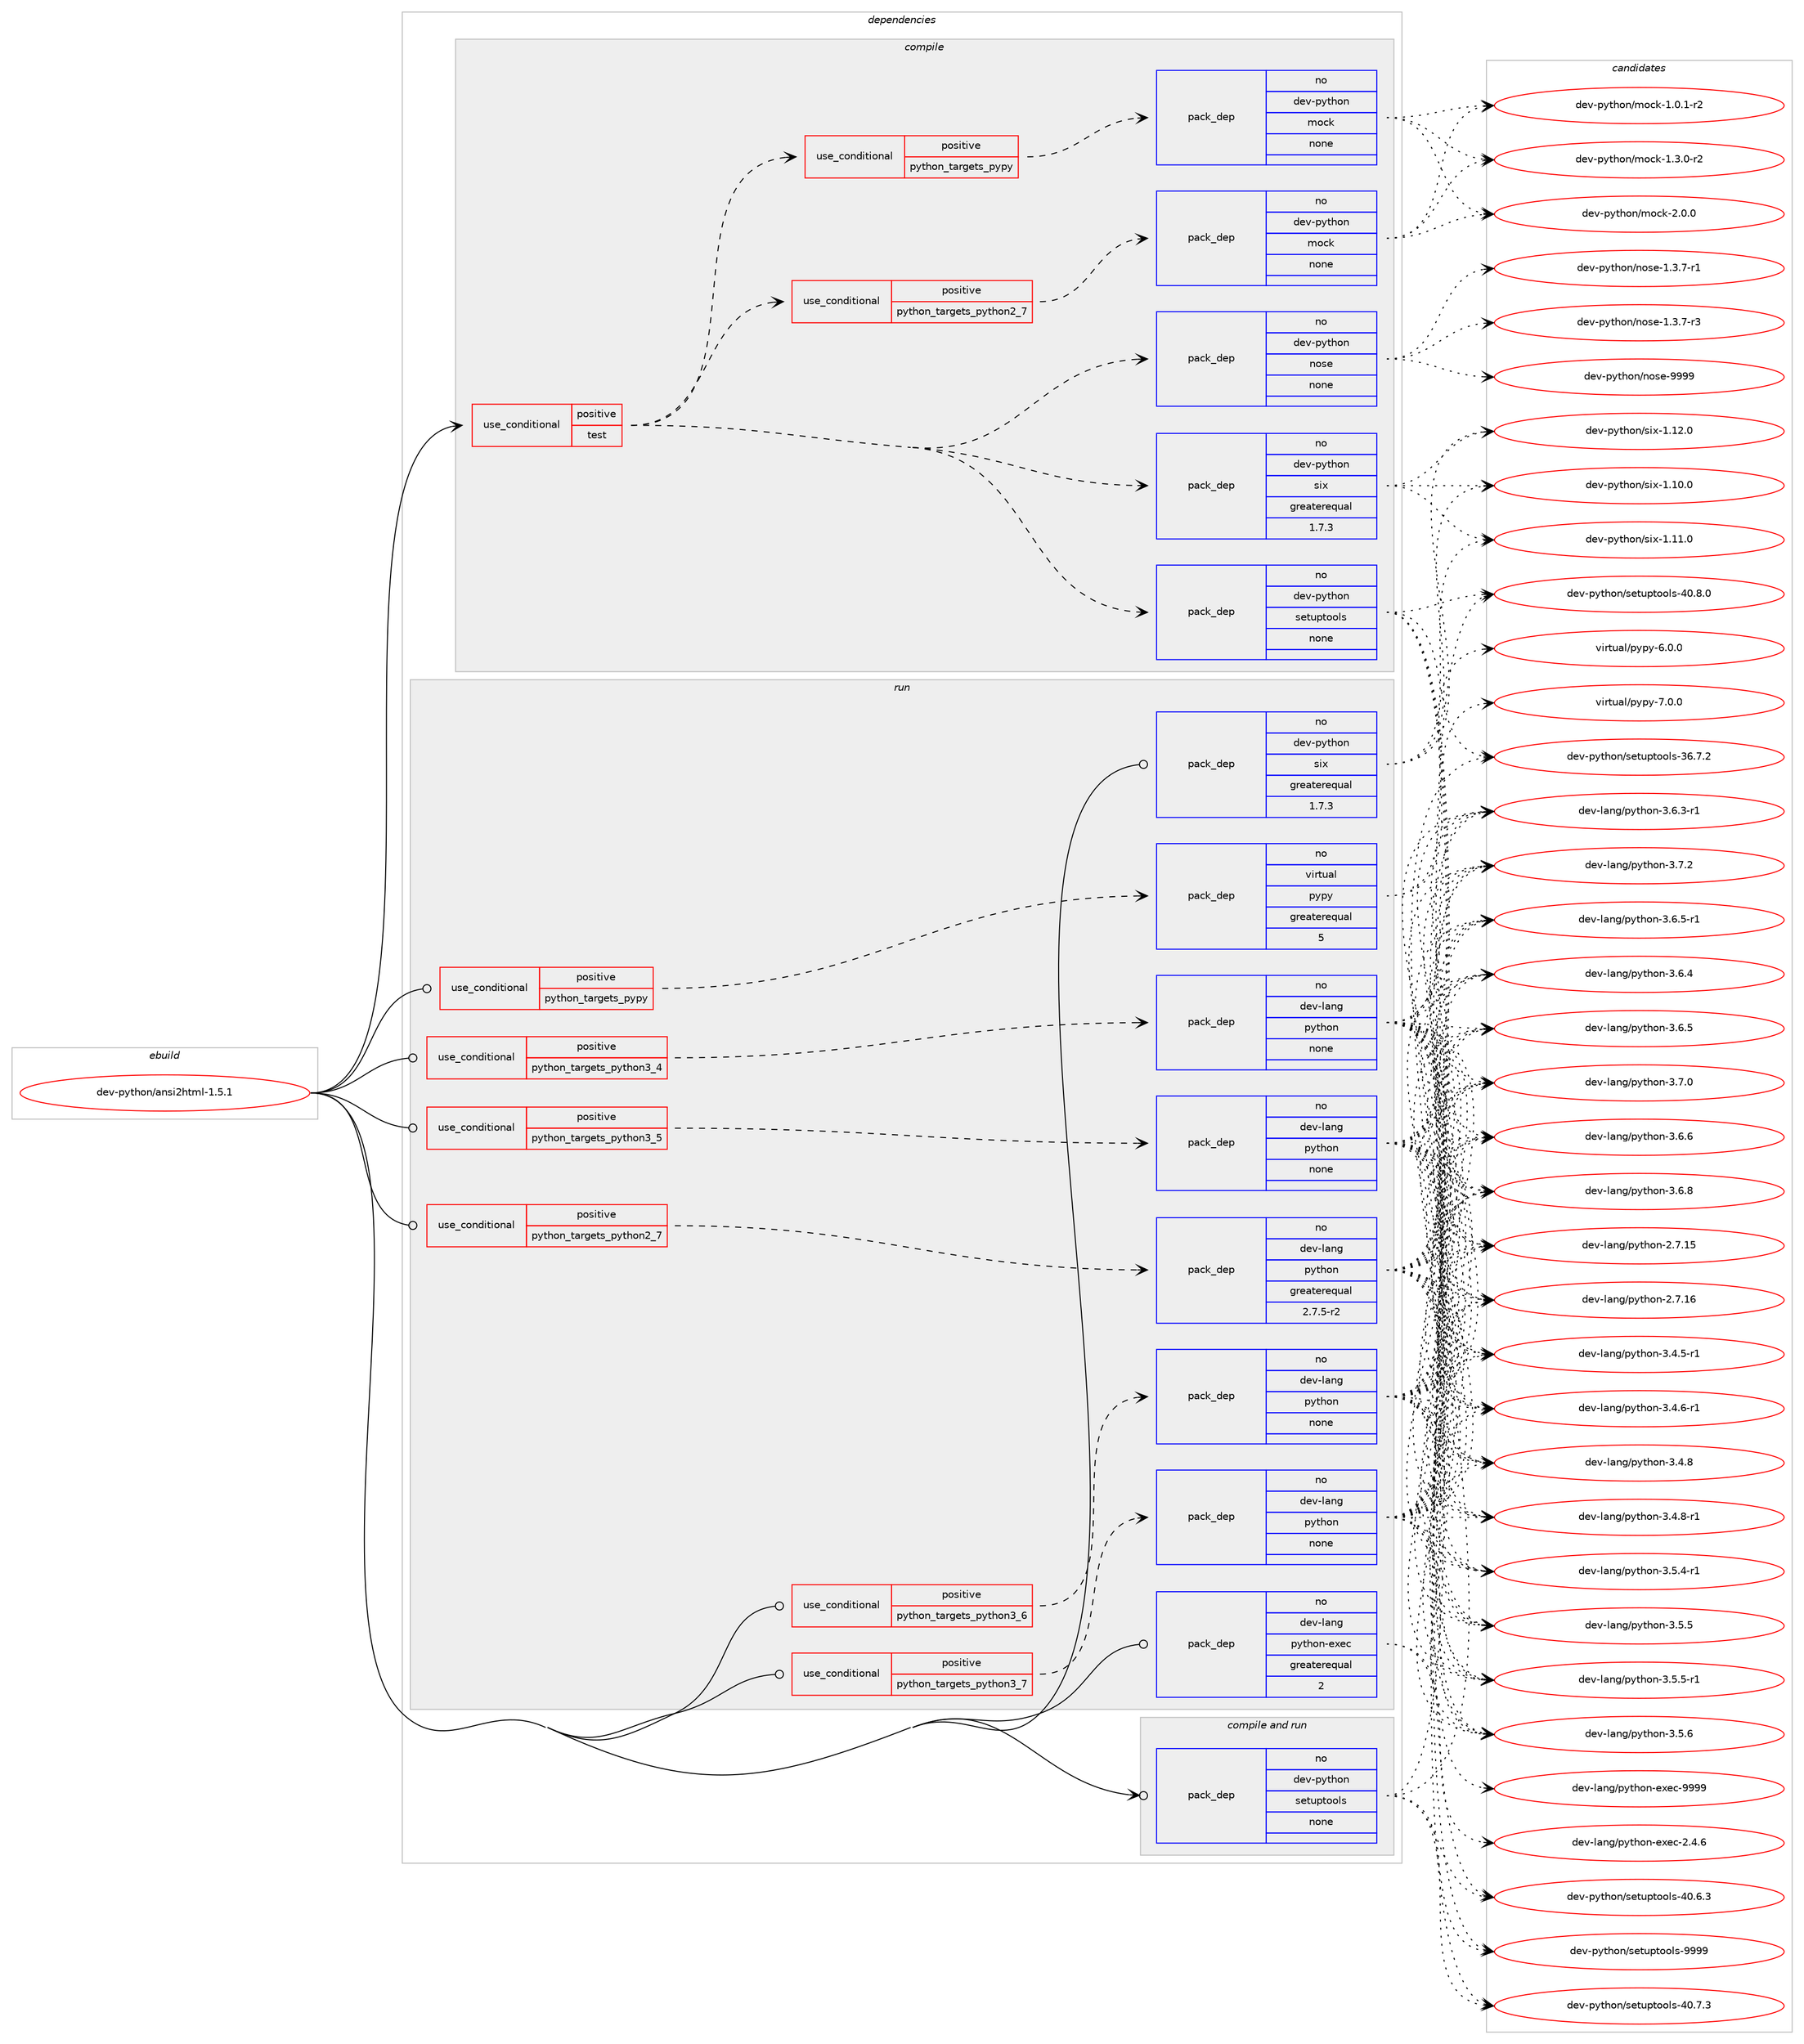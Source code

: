 digraph prolog {

# *************
# Graph options
# *************

newrank=true;
concentrate=true;
compound=true;
graph [rankdir=LR,fontname=Helvetica,fontsize=10,ranksep=1.5];#, ranksep=2.5, nodesep=0.2];
edge  [arrowhead=vee];
node  [fontname=Helvetica,fontsize=10];

# **********
# The ebuild
# **********

subgraph cluster_leftcol {
color=gray;
rank=same;
label=<<i>ebuild</i>>;
id [label="dev-python/ansi2html-1.5.1", color=red, width=4, href="../dev-python/ansi2html-1.5.1.svg"];
}

# ****************
# The dependencies
# ****************

subgraph cluster_midcol {
color=gray;
label=<<i>dependencies</i>>;
subgraph cluster_compile {
fillcolor="#eeeeee";
style=filled;
label=<<i>compile</i>>;
subgraph cond370796 {
dependency1398334 [label=<<TABLE BORDER="0" CELLBORDER="1" CELLSPACING="0" CELLPADDING="4"><TR><TD ROWSPAN="3" CELLPADDING="10">use_conditional</TD></TR><TR><TD>positive</TD></TR><TR><TD>test</TD></TR></TABLE>>, shape=none, color=red];
subgraph pack1004313 {
dependency1398335 [label=<<TABLE BORDER="0" CELLBORDER="1" CELLSPACING="0" CELLPADDING="4" WIDTH="220"><TR><TD ROWSPAN="6" CELLPADDING="30">pack_dep</TD></TR><TR><TD WIDTH="110">no</TD></TR><TR><TD>dev-python</TD></TR><TR><TD>setuptools</TD></TR><TR><TD>none</TD></TR><TR><TD></TD></TR></TABLE>>, shape=none, color=blue];
}
dependency1398334:e -> dependency1398335:w [weight=20,style="dashed",arrowhead="vee"];
subgraph pack1004314 {
dependency1398336 [label=<<TABLE BORDER="0" CELLBORDER="1" CELLSPACING="0" CELLPADDING="4" WIDTH="220"><TR><TD ROWSPAN="6" CELLPADDING="30">pack_dep</TD></TR><TR><TD WIDTH="110">no</TD></TR><TR><TD>dev-python</TD></TR><TR><TD>six</TD></TR><TR><TD>greaterequal</TD></TR><TR><TD>1.7.3</TD></TR></TABLE>>, shape=none, color=blue];
}
dependency1398334:e -> dependency1398336:w [weight=20,style="dashed",arrowhead="vee"];
subgraph pack1004315 {
dependency1398337 [label=<<TABLE BORDER="0" CELLBORDER="1" CELLSPACING="0" CELLPADDING="4" WIDTH="220"><TR><TD ROWSPAN="6" CELLPADDING="30">pack_dep</TD></TR><TR><TD WIDTH="110">no</TD></TR><TR><TD>dev-python</TD></TR><TR><TD>nose</TD></TR><TR><TD>none</TD></TR><TR><TD></TD></TR></TABLE>>, shape=none, color=blue];
}
dependency1398334:e -> dependency1398337:w [weight=20,style="dashed",arrowhead="vee"];
subgraph cond370797 {
dependency1398338 [label=<<TABLE BORDER="0" CELLBORDER="1" CELLSPACING="0" CELLPADDING="4"><TR><TD ROWSPAN="3" CELLPADDING="10">use_conditional</TD></TR><TR><TD>positive</TD></TR><TR><TD>python_targets_pypy</TD></TR></TABLE>>, shape=none, color=red];
subgraph pack1004316 {
dependency1398339 [label=<<TABLE BORDER="0" CELLBORDER="1" CELLSPACING="0" CELLPADDING="4" WIDTH="220"><TR><TD ROWSPAN="6" CELLPADDING="30">pack_dep</TD></TR><TR><TD WIDTH="110">no</TD></TR><TR><TD>dev-python</TD></TR><TR><TD>mock</TD></TR><TR><TD>none</TD></TR><TR><TD></TD></TR></TABLE>>, shape=none, color=blue];
}
dependency1398338:e -> dependency1398339:w [weight=20,style="dashed",arrowhead="vee"];
}
dependency1398334:e -> dependency1398338:w [weight=20,style="dashed",arrowhead="vee"];
subgraph cond370798 {
dependency1398340 [label=<<TABLE BORDER="0" CELLBORDER="1" CELLSPACING="0" CELLPADDING="4"><TR><TD ROWSPAN="3" CELLPADDING="10">use_conditional</TD></TR><TR><TD>positive</TD></TR><TR><TD>python_targets_python2_7</TD></TR></TABLE>>, shape=none, color=red];
subgraph pack1004317 {
dependency1398341 [label=<<TABLE BORDER="0" CELLBORDER="1" CELLSPACING="0" CELLPADDING="4" WIDTH="220"><TR><TD ROWSPAN="6" CELLPADDING="30">pack_dep</TD></TR><TR><TD WIDTH="110">no</TD></TR><TR><TD>dev-python</TD></TR><TR><TD>mock</TD></TR><TR><TD>none</TD></TR><TR><TD></TD></TR></TABLE>>, shape=none, color=blue];
}
dependency1398340:e -> dependency1398341:w [weight=20,style="dashed",arrowhead="vee"];
}
dependency1398334:e -> dependency1398340:w [weight=20,style="dashed",arrowhead="vee"];
}
id:e -> dependency1398334:w [weight=20,style="solid",arrowhead="vee"];
}
subgraph cluster_compileandrun {
fillcolor="#eeeeee";
style=filled;
label=<<i>compile and run</i>>;
subgraph pack1004318 {
dependency1398342 [label=<<TABLE BORDER="0" CELLBORDER="1" CELLSPACING="0" CELLPADDING="4" WIDTH="220"><TR><TD ROWSPAN="6" CELLPADDING="30">pack_dep</TD></TR><TR><TD WIDTH="110">no</TD></TR><TR><TD>dev-python</TD></TR><TR><TD>setuptools</TD></TR><TR><TD>none</TD></TR><TR><TD></TD></TR></TABLE>>, shape=none, color=blue];
}
id:e -> dependency1398342:w [weight=20,style="solid",arrowhead="odotvee"];
}
subgraph cluster_run {
fillcolor="#eeeeee";
style=filled;
label=<<i>run</i>>;
subgraph cond370799 {
dependency1398343 [label=<<TABLE BORDER="0" CELLBORDER="1" CELLSPACING="0" CELLPADDING="4"><TR><TD ROWSPAN="3" CELLPADDING="10">use_conditional</TD></TR><TR><TD>positive</TD></TR><TR><TD>python_targets_pypy</TD></TR></TABLE>>, shape=none, color=red];
subgraph pack1004319 {
dependency1398344 [label=<<TABLE BORDER="0" CELLBORDER="1" CELLSPACING="0" CELLPADDING="4" WIDTH="220"><TR><TD ROWSPAN="6" CELLPADDING="30">pack_dep</TD></TR><TR><TD WIDTH="110">no</TD></TR><TR><TD>virtual</TD></TR><TR><TD>pypy</TD></TR><TR><TD>greaterequal</TD></TR><TR><TD>5</TD></TR></TABLE>>, shape=none, color=blue];
}
dependency1398343:e -> dependency1398344:w [weight=20,style="dashed",arrowhead="vee"];
}
id:e -> dependency1398343:w [weight=20,style="solid",arrowhead="odot"];
subgraph cond370800 {
dependency1398345 [label=<<TABLE BORDER="0" CELLBORDER="1" CELLSPACING="0" CELLPADDING="4"><TR><TD ROWSPAN="3" CELLPADDING="10">use_conditional</TD></TR><TR><TD>positive</TD></TR><TR><TD>python_targets_python2_7</TD></TR></TABLE>>, shape=none, color=red];
subgraph pack1004320 {
dependency1398346 [label=<<TABLE BORDER="0" CELLBORDER="1" CELLSPACING="0" CELLPADDING="4" WIDTH="220"><TR><TD ROWSPAN="6" CELLPADDING="30">pack_dep</TD></TR><TR><TD WIDTH="110">no</TD></TR><TR><TD>dev-lang</TD></TR><TR><TD>python</TD></TR><TR><TD>greaterequal</TD></TR><TR><TD>2.7.5-r2</TD></TR></TABLE>>, shape=none, color=blue];
}
dependency1398345:e -> dependency1398346:w [weight=20,style="dashed",arrowhead="vee"];
}
id:e -> dependency1398345:w [weight=20,style="solid",arrowhead="odot"];
subgraph cond370801 {
dependency1398347 [label=<<TABLE BORDER="0" CELLBORDER="1" CELLSPACING="0" CELLPADDING="4"><TR><TD ROWSPAN="3" CELLPADDING="10">use_conditional</TD></TR><TR><TD>positive</TD></TR><TR><TD>python_targets_python3_4</TD></TR></TABLE>>, shape=none, color=red];
subgraph pack1004321 {
dependency1398348 [label=<<TABLE BORDER="0" CELLBORDER="1" CELLSPACING="0" CELLPADDING="4" WIDTH="220"><TR><TD ROWSPAN="6" CELLPADDING="30">pack_dep</TD></TR><TR><TD WIDTH="110">no</TD></TR><TR><TD>dev-lang</TD></TR><TR><TD>python</TD></TR><TR><TD>none</TD></TR><TR><TD></TD></TR></TABLE>>, shape=none, color=blue];
}
dependency1398347:e -> dependency1398348:w [weight=20,style="dashed",arrowhead="vee"];
}
id:e -> dependency1398347:w [weight=20,style="solid",arrowhead="odot"];
subgraph cond370802 {
dependency1398349 [label=<<TABLE BORDER="0" CELLBORDER="1" CELLSPACING="0" CELLPADDING="4"><TR><TD ROWSPAN="3" CELLPADDING="10">use_conditional</TD></TR><TR><TD>positive</TD></TR><TR><TD>python_targets_python3_5</TD></TR></TABLE>>, shape=none, color=red];
subgraph pack1004322 {
dependency1398350 [label=<<TABLE BORDER="0" CELLBORDER="1" CELLSPACING="0" CELLPADDING="4" WIDTH="220"><TR><TD ROWSPAN="6" CELLPADDING="30">pack_dep</TD></TR><TR><TD WIDTH="110">no</TD></TR><TR><TD>dev-lang</TD></TR><TR><TD>python</TD></TR><TR><TD>none</TD></TR><TR><TD></TD></TR></TABLE>>, shape=none, color=blue];
}
dependency1398349:e -> dependency1398350:w [weight=20,style="dashed",arrowhead="vee"];
}
id:e -> dependency1398349:w [weight=20,style="solid",arrowhead="odot"];
subgraph cond370803 {
dependency1398351 [label=<<TABLE BORDER="0" CELLBORDER="1" CELLSPACING="0" CELLPADDING="4"><TR><TD ROWSPAN="3" CELLPADDING="10">use_conditional</TD></TR><TR><TD>positive</TD></TR><TR><TD>python_targets_python3_6</TD></TR></TABLE>>, shape=none, color=red];
subgraph pack1004323 {
dependency1398352 [label=<<TABLE BORDER="0" CELLBORDER="1" CELLSPACING="0" CELLPADDING="4" WIDTH="220"><TR><TD ROWSPAN="6" CELLPADDING="30">pack_dep</TD></TR><TR><TD WIDTH="110">no</TD></TR><TR><TD>dev-lang</TD></TR><TR><TD>python</TD></TR><TR><TD>none</TD></TR><TR><TD></TD></TR></TABLE>>, shape=none, color=blue];
}
dependency1398351:e -> dependency1398352:w [weight=20,style="dashed",arrowhead="vee"];
}
id:e -> dependency1398351:w [weight=20,style="solid",arrowhead="odot"];
subgraph cond370804 {
dependency1398353 [label=<<TABLE BORDER="0" CELLBORDER="1" CELLSPACING="0" CELLPADDING="4"><TR><TD ROWSPAN="3" CELLPADDING="10">use_conditional</TD></TR><TR><TD>positive</TD></TR><TR><TD>python_targets_python3_7</TD></TR></TABLE>>, shape=none, color=red];
subgraph pack1004324 {
dependency1398354 [label=<<TABLE BORDER="0" CELLBORDER="1" CELLSPACING="0" CELLPADDING="4" WIDTH="220"><TR><TD ROWSPAN="6" CELLPADDING="30">pack_dep</TD></TR><TR><TD WIDTH="110">no</TD></TR><TR><TD>dev-lang</TD></TR><TR><TD>python</TD></TR><TR><TD>none</TD></TR><TR><TD></TD></TR></TABLE>>, shape=none, color=blue];
}
dependency1398353:e -> dependency1398354:w [weight=20,style="dashed",arrowhead="vee"];
}
id:e -> dependency1398353:w [weight=20,style="solid",arrowhead="odot"];
subgraph pack1004325 {
dependency1398355 [label=<<TABLE BORDER="0" CELLBORDER="1" CELLSPACING="0" CELLPADDING="4" WIDTH="220"><TR><TD ROWSPAN="6" CELLPADDING="30">pack_dep</TD></TR><TR><TD WIDTH="110">no</TD></TR><TR><TD>dev-lang</TD></TR><TR><TD>python-exec</TD></TR><TR><TD>greaterequal</TD></TR><TR><TD>2</TD></TR></TABLE>>, shape=none, color=blue];
}
id:e -> dependency1398355:w [weight=20,style="solid",arrowhead="odot"];
subgraph pack1004326 {
dependency1398356 [label=<<TABLE BORDER="0" CELLBORDER="1" CELLSPACING="0" CELLPADDING="4" WIDTH="220"><TR><TD ROWSPAN="6" CELLPADDING="30">pack_dep</TD></TR><TR><TD WIDTH="110">no</TD></TR><TR><TD>dev-python</TD></TR><TR><TD>six</TD></TR><TR><TD>greaterequal</TD></TR><TR><TD>1.7.3</TD></TR></TABLE>>, shape=none, color=blue];
}
id:e -> dependency1398356:w [weight=20,style="solid",arrowhead="odot"];
}
}

# **************
# The candidates
# **************

subgraph cluster_choices {
rank=same;
color=gray;
label=<<i>candidates</i>>;

subgraph choice1004313 {
color=black;
nodesep=1;
choice100101118451121211161041111104711510111611711211611111110811545515446554650 [label="dev-python/setuptools-36.7.2", color=red, width=4,href="../dev-python/setuptools-36.7.2.svg"];
choice100101118451121211161041111104711510111611711211611111110811545524846544651 [label="dev-python/setuptools-40.6.3", color=red, width=4,href="../dev-python/setuptools-40.6.3.svg"];
choice100101118451121211161041111104711510111611711211611111110811545524846554651 [label="dev-python/setuptools-40.7.3", color=red, width=4,href="../dev-python/setuptools-40.7.3.svg"];
choice100101118451121211161041111104711510111611711211611111110811545524846564648 [label="dev-python/setuptools-40.8.0", color=red, width=4,href="../dev-python/setuptools-40.8.0.svg"];
choice10010111845112121116104111110471151011161171121161111111081154557575757 [label="dev-python/setuptools-9999", color=red, width=4,href="../dev-python/setuptools-9999.svg"];
dependency1398335:e -> choice100101118451121211161041111104711510111611711211611111110811545515446554650:w [style=dotted,weight="100"];
dependency1398335:e -> choice100101118451121211161041111104711510111611711211611111110811545524846544651:w [style=dotted,weight="100"];
dependency1398335:e -> choice100101118451121211161041111104711510111611711211611111110811545524846554651:w [style=dotted,weight="100"];
dependency1398335:e -> choice100101118451121211161041111104711510111611711211611111110811545524846564648:w [style=dotted,weight="100"];
dependency1398335:e -> choice10010111845112121116104111110471151011161171121161111111081154557575757:w [style=dotted,weight="100"];
}
subgraph choice1004314 {
color=black;
nodesep=1;
choice100101118451121211161041111104711510512045494649484648 [label="dev-python/six-1.10.0", color=red, width=4,href="../dev-python/six-1.10.0.svg"];
choice100101118451121211161041111104711510512045494649494648 [label="dev-python/six-1.11.0", color=red, width=4,href="../dev-python/six-1.11.0.svg"];
choice100101118451121211161041111104711510512045494649504648 [label="dev-python/six-1.12.0", color=red, width=4,href="../dev-python/six-1.12.0.svg"];
dependency1398336:e -> choice100101118451121211161041111104711510512045494649484648:w [style=dotted,weight="100"];
dependency1398336:e -> choice100101118451121211161041111104711510512045494649494648:w [style=dotted,weight="100"];
dependency1398336:e -> choice100101118451121211161041111104711510512045494649504648:w [style=dotted,weight="100"];
}
subgraph choice1004315 {
color=black;
nodesep=1;
choice10010111845112121116104111110471101111151014549465146554511449 [label="dev-python/nose-1.3.7-r1", color=red, width=4,href="../dev-python/nose-1.3.7-r1.svg"];
choice10010111845112121116104111110471101111151014549465146554511451 [label="dev-python/nose-1.3.7-r3", color=red, width=4,href="../dev-python/nose-1.3.7-r3.svg"];
choice10010111845112121116104111110471101111151014557575757 [label="dev-python/nose-9999", color=red, width=4,href="../dev-python/nose-9999.svg"];
dependency1398337:e -> choice10010111845112121116104111110471101111151014549465146554511449:w [style=dotted,weight="100"];
dependency1398337:e -> choice10010111845112121116104111110471101111151014549465146554511451:w [style=dotted,weight="100"];
dependency1398337:e -> choice10010111845112121116104111110471101111151014557575757:w [style=dotted,weight="100"];
}
subgraph choice1004316 {
color=black;
nodesep=1;
choice1001011184511212111610411111047109111991074549464846494511450 [label="dev-python/mock-1.0.1-r2", color=red, width=4,href="../dev-python/mock-1.0.1-r2.svg"];
choice1001011184511212111610411111047109111991074549465146484511450 [label="dev-python/mock-1.3.0-r2", color=red, width=4,href="../dev-python/mock-1.3.0-r2.svg"];
choice100101118451121211161041111104710911199107455046484648 [label="dev-python/mock-2.0.0", color=red, width=4,href="../dev-python/mock-2.0.0.svg"];
dependency1398339:e -> choice1001011184511212111610411111047109111991074549464846494511450:w [style=dotted,weight="100"];
dependency1398339:e -> choice1001011184511212111610411111047109111991074549465146484511450:w [style=dotted,weight="100"];
dependency1398339:e -> choice100101118451121211161041111104710911199107455046484648:w [style=dotted,weight="100"];
}
subgraph choice1004317 {
color=black;
nodesep=1;
choice1001011184511212111610411111047109111991074549464846494511450 [label="dev-python/mock-1.0.1-r2", color=red, width=4,href="../dev-python/mock-1.0.1-r2.svg"];
choice1001011184511212111610411111047109111991074549465146484511450 [label="dev-python/mock-1.3.0-r2", color=red, width=4,href="../dev-python/mock-1.3.0-r2.svg"];
choice100101118451121211161041111104710911199107455046484648 [label="dev-python/mock-2.0.0", color=red, width=4,href="../dev-python/mock-2.0.0.svg"];
dependency1398341:e -> choice1001011184511212111610411111047109111991074549464846494511450:w [style=dotted,weight="100"];
dependency1398341:e -> choice1001011184511212111610411111047109111991074549465146484511450:w [style=dotted,weight="100"];
dependency1398341:e -> choice100101118451121211161041111104710911199107455046484648:w [style=dotted,weight="100"];
}
subgraph choice1004318 {
color=black;
nodesep=1;
choice100101118451121211161041111104711510111611711211611111110811545515446554650 [label="dev-python/setuptools-36.7.2", color=red, width=4,href="../dev-python/setuptools-36.7.2.svg"];
choice100101118451121211161041111104711510111611711211611111110811545524846544651 [label="dev-python/setuptools-40.6.3", color=red, width=4,href="../dev-python/setuptools-40.6.3.svg"];
choice100101118451121211161041111104711510111611711211611111110811545524846554651 [label="dev-python/setuptools-40.7.3", color=red, width=4,href="../dev-python/setuptools-40.7.3.svg"];
choice100101118451121211161041111104711510111611711211611111110811545524846564648 [label="dev-python/setuptools-40.8.0", color=red, width=4,href="../dev-python/setuptools-40.8.0.svg"];
choice10010111845112121116104111110471151011161171121161111111081154557575757 [label="dev-python/setuptools-9999", color=red, width=4,href="../dev-python/setuptools-9999.svg"];
dependency1398342:e -> choice100101118451121211161041111104711510111611711211611111110811545515446554650:w [style=dotted,weight="100"];
dependency1398342:e -> choice100101118451121211161041111104711510111611711211611111110811545524846544651:w [style=dotted,weight="100"];
dependency1398342:e -> choice100101118451121211161041111104711510111611711211611111110811545524846554651:w [style=dotted,weight="100"];
dependency1398342:e -> choice100101118451121211161041111104711510111611711211611111110811545524846564648:w [style=dotted,weight="100"];
dependency1398342:e -> choice10010111845112121116104111110471151011161171121161111111081154557575757:w [style=dotted,weight="100"];
}
subgraph choice1004319 {
color=black;
nodesep=1;
choice1181051141161179710847112121112121455446484648 [label="virtual/pypy-6.0.0", color=red, width=4,href="../virtual/pypy-6.0.0.svg"];
choice1181051141161179710847112121112121455546484648 [label="virtual/pypy-7.0.0", color=red, width=4,href="../virtual/pypy-7.0.0.svg"];
dependency1398344:e -> choice1181051141161179710847112121112121455446484648:w [style=dotted,weight="100"];
dependency1398344:e -> choice1181051141161179710847112121112121455546484648:w [style=dotted,weight="100"];
}
subgraph choice1004320 {
color=black;
nodesep=1;
choice10010111845108971101034711212111610411111045504655464953 [label="dev-lang/python-2.7.15", color=red, width=4,href="../dev-lang/python-2.7.15.svg"];
choice10010111845108971101034711212111610411111045504655464954 [label="dev-lang/python-2.7.16", color=red, width=4,href="../dev-lang/python-2.7.16.svg"];
choice1001011184510897110103471121211161041111104551465246534511449 [label="dev-lang/python-3.4.5-r1", color=red, width=4,href="../dev-lang/python-3.4.5-r1.svg"];
choice1001011184510897110103471121211161041111104551465246544511449 [label="dev-lang/python-3.4.6-r1", color=red, width=4,href="../dev-lang/python-3.4.6-r1.svg"];
choice100101118451089711010347112121116104111110455146524656 [label="dev-lang/python-3.4.8", color=red, width=4,href="../dev-lang/python-3.4.8.svg"];
choice1001011184510897110103471121211161041111104551465246564511449 [label="dev-lang/python-3.4.8-r1", color=red, width=4,href="../dev-lang/python-3.4.8-r1.svg"];
choice1001011184510897110103471121211161041111104551465346524511449 [label="dev-lang/python-3.5.4-r1", color=red, width=4,href="../dev-lang/python-3.5.4-r1.svg"];
choice100101118451089711010347112121116104111110455146534653 [label="dev-lang/python-3.5.5", color=red, width=4,href="../dev-lang/python-3.5.5.svg"];
choice1001011184510897110103471121211161041111104551465346534511449 [label="dev-lang/python-3.5.5-r1", color=red, width=4,href="../dev-lang/python-3.5.5-r1.svg"];
choice100101118451089711010347112121116104111110455146534654 [label="dev-lang/python-3.5.6", color=red, width=4,href="../dev-lang/python-3.5.6.svg"];
choice1001011184510897110103471121211161041111104551465446514511449 [label="dev-lang/python-3.6.3-r1", color=red, width=4,href="../dev-lang/python-3.6.3-r1.svg"];
choice100101118451089711010347112121116104111110455146544652 [label="dev-lang/python-3.6.4", color=red, width=4,href="../dev-lang/python-3.6.4.svg"];
choice100101118451089711010347112121116104111110455146544653 [label="dev-lang/python-3.6.5", color=red, width=4,href="../dev-lang/python-3.6.5.svg"];
choice1001011184510897110103471121211161041111104551465446534511449 [label="dev-lang/python-3.6.5-r1", color=red, width=4,href="../dev-lang/python-3.6.5-r1.svg"];
choice100101118451089711010347112121116104111110455146544654 [label="dev-lang/python-3.6.6", color=red, width=4,href="../dev-lang/python-3.6.6.svg"];
choice100101118451089711010347112121116104111110455146544656 [label="dev-lang/python-3.6.8", color=red, width=4,href="../dev-lang/python-3.6.8.svg"];
choice100101118451089711010347112121116104111110455146554648 [label="dev-lang/python-3.7.0", color=red, width=4,href="../dev-lang/python-3.7.0.svg"];
choice100101118451089711010347112121116104111110455146554650 [label="dev-lang/python-3.7.2", color=red, width=4,href="../dev-lang/python-3.7.2.svg"];
dependency1398346:e -> choice10010111845108971101034711212111610411111045504655464953:w [style=dotted,weight="100"];
dependency1398346:e -> choice10010111845108971101034711212111610411111045504655464954:w [style=dotted,weight="100"];
dependency1398346:e -> choice1001011184510897110103471121211161041111104551465246534511449:w [style=dotted,weight="100"];
dependency1398346:e -> choice1001011184510897110103471121211161041111104551465246544511449:w [style=dotted,weight="100"];
dependency1398346:e -> choice100101118451089711010347112121116104111110455146524656:w [style=dotted,weight="100"];
dependency1398346:e -> choice1001011184510897110103471121211161041111104551465246564511449:w [style=dotted,weight="100"];
dependency1398346:e -> choice1001011184510897110103471121211161041111104551465346524511449:w [style=dotted,weight="100"];
dependency1398346:e -> choice100101118451089711010347112121116104111110455146534653:w [style=dotted,weight="100"];
dependency1398346:e -> choice1001011184510897110103471121211161041111104551465346534511449:w [style=dotted,weight="100"];
dependency1398346:e -> choice100101118451089711010347112121116104111110455146534654:w [style=dotted,weight="100"];
dependency1398346:e -> choice1001011184510897110103471121211161041111104551465446514511449:w [style=dotted,weight="100"];
dependency1398346:e -> choice100101118451089711010347112121116104111110455146544652:w [style=dotted,weight="100"];
dependency1398346:e -> choice100101118451089711010347112121116104111110455146544653:w [style=dotted,weight="100"];
dependency1398346:e -> choice1001011184510897110103471121211161041111104551465446534511449:w [style=dotted,weight="100"];
dependency1398346:e -> choice100101118451089711010347112121116104111110455146544654:w [style=dotted,weight="100"];
dependency1398346:e -> choice100101118451089711010347112121116104111110455146544656:w [style=dotted,weight="100"];
dependency1398346:e -> choice100101118451089711010347112121116104111110455146554648:w [style=dotted,weight="100"];
dependency1398346:e -> choice100101118451089711010347112121116104111110455146554650:w [style=dotted,weight="100"];
}
subgraph choice1004321 {
color=black;
nodesep=1;
choice10010111845108971101034711212111610411111045504655464953 [label="dev-lang/python-2.7.15", color=red, width=4,href="../dev-lang/python-2.7.15.svg"];
choice10010111845108971101034711212111610411111045504655464954 [label="dev-lang/python-2.7.16", color=red, width=4,href="../dev-lang/python-2.7.16.svg"];
choice1001011184510897110103471121211161041111104551465246534511449 [label="dev-lang/python-3.4.5-r1", color=red, width=4,href="../dev-lang/python-3.4.5-r1.svg"];
choice1001011184510897110103471121211161041111104551465246544511449 [label="dev-lang/python-3.4.6-r1", color=red, width=4,href="../dev-lang/python-3.4.6-r1.svg"];
choice100101118451089711010347112121116104111110455146524656 [label="dev-lang/python-3.4.8", color=red, width=4,href="../dev-lang/python-3.4.8.svg"];
choice1001011184510897110103471121211161041111104551465246564511449 [label="dev-lang/python-3.4.8-r1", color=red, width=4,href="../dev-lang/python-3.4.8-r1.svg"];
choice1001011184510897110103471121211161041111104551465346524511449 [label="dev-lang/python-3.5.4-r1", color=red, width=4,href="../dev-lang/python-3.5.4-r1.svg"];
choice100101118451089711010347112121116104111110455146534653 [label="dev-lang/python-3.5.5", color=red, width=4,href="../dev-lang/python-3.5.5.svg"];
choice1001011184510897110103471121211161041111104551465346534511449 [label="dev-lang/python-3.5.5-r1", color=red, width=4,href="../dev-lang/python-3.5.5-r1.svg"];
choice100101118451089711010347112121116104111110455146534654 [label="dev-lang/python-3.5.6", color=red, width=4,href="../dev-lang/python-3.5.6.svg"];
choice1001011184510897110103471121211161041111104551465446514511449 [label="dev-lang/python-3.6.3-r1", color=red, width=4,href="../dev-lang/python-3.6.3-r1.svg"];
choice100101118451089711010347112121116104111110455146544652 [label="dev-lang/python-3.6.4", color=red, width=4,href="../dev-lang/python-3.6.4.svg"];
choice100101118451089711010347112121116104111110455146544653 [label="dev-lang/python-3.6.5", color=red, width=4,href="../dev-lang/python-3.6.5.svg"];
choice1001011184510897110103471121211161041111104551465446534511449 [label="dev-lang/python-3.6.5-r1", color=red, width=4,href="../dev-lang/python-3.6.5-r1.svg"];
choice100101118451089711010347112121116104111110455146544654 [label="dev-lang/python-3.6.6", color=red, width=4,href="../dev-lang/python-3.6.6.svg"];
choice100101118451089711010347112121116104111110455146544656 [label="dev-lang/python-3.6.8", color=red, width=4,href="../dev-lang/python-3.6.8.svg"];
choice100101118451089711010347112121116104111110455146554648 [label="dev-lang/python-3.7.0", color=red, width=4,href="../dev-lang/python-3.7.0.svg"];
choice100101118451089711010347112121116104111110455146554650 [label="dev-lang/python-3.7.2", color=red, width=4,href="../dev-lang/python-3.7.2.svg"];
dependency1398348:e -> choice10010111845108971101034711212111610411111045504655464953:w [style=dotted,weight="100"];
dependency1398348:e -> choice10010111845108971101034711212111610411111045504655464954:w [style=dotted,weight="100"];
dependency1398348:e -> choice1001011184510897110103471121211161041111104551465246534511449:w [style=dotted,weight="100"];
dependency1398348:e -> choice1001011184510897110103471121211161041111104551465246544511449:w [style=dotted,weight="100"];
dependency1398348:e -> choice100101118451089711010347112121116104111110455146524656:w [style=dotted,weight="100"];
dependency1398348:e -> choice1001011184510897110103471121211161041111104551465246564511449:w [style=dotted,weight="100"];
dependency1398348:e -> choice1001011184510897110103471121211161041111104551465346524511449:w [style=dotted,weight="100"];
dependency1398348:e -> choice100101118451089711010347112121116104111110455146534653:w [style=dotted,weight="100"];
dependency1398348:e -> choice1001011184510897110103471121211161041111104551465346534511449:w [style=dotted,weight="100"];
dependency1398348:e -> choice100101118451089711010347112121116104111110455146534654:w [style=dotted,weight="100"];
dependency1398348:e -> choice1001011184510897110103471121211161041111104551465446514511449:w [style=dotted,weight="100"];
dependency1398348:e -> choice100101118451089711010347112121116104111110455146544652:w [style=dotted,weight="100"];
dependency1398348:e -> choice100101118451089711010347112121116104111110455146544653:w [style=dotted,weight="100"];
dependency1398348:e -> choice1001011184510897110103471121211161041111104551465446534511449:w [style=dotted,weight="100"];
dependency1398348:e -> choice100101118451089711010347112121116104111110455146544654:w [style=dotted,weight="100"];
dependency1398348:e -> choice100101118451089711010347112121116104111110455146544656:w [style=dotted,weight="100"];
dependency1398348:e -> choice100101118451089711010347112121116104111110455146554648:w [style=dotted,weight="100"];
dependency1398348:e -> choice100101118451089711010347112121116104111110455146554650:w [style=dotted,weight="100"];
}
subgraph choice1004322 {
color=black;
nodesep=1;
choice10010111845108971101034711212111610411111045504655464953 [label="dev-lang/python-2.7.15", color=red, width=4,href="../dev-lang/python-2.7.15.svg"];
choice10010111845108971101034711212111610411111045504655464954 [label="dev-lang/python-2.7.16", color=red, width=4,href="../dev-lang/python-2.7.16.svg"];
choice1001011184510897110103471121211161041111104551465246534511449 [label="dev-lang/python-3.4.5-r1", color=red, width=4,href="../dev-lang/python-3.4.5-r1.svg"];
choice1001011184510897110103471121211161041111104551465246544511449 [label="dev-lang/python-3.4.6-r1", color=red, width=4,href="../dev-lang/python-3.4.6-r1.svg"];
choice100101118451089711010347112121116104111110455146524656 [label="dev-lang/python-3.4.8", color=red, width=4,href="../dev-lang/python-3.4.8.svg"];
choice1001011184510897110103471121211161041111104551465246564511449 [label="dev-lang/python-3.4.8-r1", color=red, width=4,href="../dev-lang/python-3.4.8-r1.svg"];
choice1001011184510897110103471121211161041111104551465346524511449 [label="dev-lang/python-3.5.4-r1", color=red, width=4,href="../dev-lang/python-3.5.4-r1.svg"];
choice100101118451089711010347112121116104111110455146534653 [label="dev-lang/python-3.5.5", color=red, width=4,href="../dev-lang/python-3.5.5.svg"];
choice1001011184510897110103471121211161041111104551465346534511449 [label="dev-lang/python-3.5.5-r1", color=red, width=4,href="../dev-lang/python-3.5.5-r1.svg"];
choice100101118451089711010347112121116104111110455146534654 [label="dev-lang/python-3.5.6", color=red, width=4,href="../dev-lang/python-3.5.6.svg"];
choice1001011184510897110103471121211161041111104551465446514511449 [label="dev-lang/python-3.6.3-r1", color=red, width=4,href="../dev-lang/python-3.6.3-r1.svg"];
choice100101118451089711010347112121116104111110455146544652 [label="dev-lang/python-3.6.4", color=red, width=4,href="../dev-lang/python-3.6.4.svg"];
choice100101118451089711010347112121116104111110455146544653 [label="dev-lang/python-3.6.5", color=red, width=4,href="../dev-lang/python-3.6.5.svg"];
choice1001011184510897110103471121211161041111104551465446534511449 [label="dev-lang/python-3.6.5-r1", color=red, width=4,href="../dev-lang/python-3.6.5-r1.svg"];
choice100101118451089711010347112121116104111110455146544654 [label="dev-lang/python-3.6.6", color=red, width=4,href="../dev-lang/python-3.6.6.svg"];
choice100101118451089711010347112121116104111110455146544656 [label="dev-lang/python-3.6.8", color=red, width=4,href="../dev-lang/python-3.6.8.svg"];
choice100101118451089711010347112121116104111110455146554648 [label="dev-lang/python-3.7.0", color=red, width=4,href="../dev-lang/python-3.7.0.svg"];
choice100101118451089711010347112121116104111110455146554650 [label="dev-lang/python-3.7.2", color=red, width=4,href="../dev-lang/python-3.7.2.svg"];
dependency1398350:e -> choice10010111845108971101034711212111610411111045504655464953:w [style=dotted,weight="100"];
dependency1398350:e -> choice10010111845108971101034711212111610411111045504655464954:w [style=dotted,weight="100"];
dependency1398350:e -> choice1001011184510897110103471121211161041111104551465246534511449:w [style=dotted,weight="100"];
dependency1398350:e -> choice1001011184510897110103471121211161041111104551465246544511449:w [style=dotted,weight="100"];
dependency1398350:e -> choice100101118451089711010347112121116104111110455146524656:w [style=dotted,weight="100"];
dependency1398350:e -> choice1001011184510897110103471121211161041111104551465246564511449:w [style=dotted,weight="100"];
dependency1398350:e -> choice1001011184510897110103471121211161041111104551465346524511449:w [style=dotted,weight="100"];
dependency1398350:e -> choice100101118451089711010347112121116104111110455146534653:w [style=dotted,weight="100"];
dependency1398350:e -> choice1001011184510897110103471121211161041111104551465346534511449:w [style=dotted,weight="100"];
dependency1398350:e -> choice100101118451089711010347112121116104111110455146534654:w [style=dotted,weight="100"];
dependency1398350:e -> choice1001011184510897110103471121211161041111104551465446514511449:w [style=dotted,weight="100"];
dependency1398350:e -> choice100101118451089711010347112121116104111110455146544652:w [style=dotted,weight="100"];
dependency1398350:e -> choice100101118451089711010347112121116104111110455146544653:w [style=dotted,weight="100"];
dependency1398350:e -> choice1001011184510897110103471121211161041111104551465446534511449:w [style=dotted,weight="100"];
dependency1398350:e -> choice100101118451089711010347112121116104111110455146544654:w [style=dotted,weight="100"];
dependency1398350:e -> choice100101118451089711010347112121116104111110455146544656:w [style=dotted,weight="100"];
dependency1398350:e -> choice100101118451089711010347112121116104111110455146554648:w [style=dotted,weight="100"];
dependency1398350:e -> choice100101118451089711010347112121116104111110455146554650:w [style=dotted,weight="100"];
}
subgraph choice1004323 {
color=black;
nodesep=1;
choice10010111845108971101034711212111610411111045504655464953 [label="dev-lang/python-2.7.15", color=red, width=4,href="../dev-lang/python-2.7.15.svg"];
choice10010111845108971101034711212111610411111045504655464954 [label="dev-lang/python-2.7.16", color=red, width=4,href="../dev-lang/python-2.7.16.svg"];
choice1001011184510897110103471121211161041111104551465246534511449 [label="dev-lang/python-3.4.5-r1", color=red, width=4,href="../dev-lang/python-3.4.5-r1.svg"];
choice1001011184510897110103471121211161041111104551465246544511449 [label="dev-lang/python-3.4.6-r1", color=red, width=4,href="../dev-lang/python-3.4.6-r1.svg"];
choice100101118451089711010347112121116104111110455146524656 [label="dev-lang/python-3.4.8", color=red, width=4,href="../dev-lang/python-3.4.8.svg"];
choice1001011184510897110103471121211161041111104551465246564511449 [label="dev-lang/python-3.4.8-r1", color=red, width=4,href="../dev-lang/python-3.4.8-r1.svg"];
choice1001011184510897110103471121211161041111104551465346524511449 [label="dev-lang/python-3.5.4-r1", color=red, width=4,href="../dev-lang/python-3.5.4-r1.svg"];
choice100101118451089711010347112121116104111110455146534653 [label="dev-lang/python-3.5.5", color=red, width=4,href="../dev-lang/python-3.5.5.svg"];
choice1001011184510897110103471121211161041111104551465346534511449 [label="dev-lang/python-3.5.5-r1", color=red, width=4,href="../dev-lang/python-3.5.5-r1.svg"];
choice100101118451089711010347112121116104111110455146534654 [label="dev-lang/python-3.5.6", color=red, width=4,href="../dev-lang/python-3.5.6.svg"];
choice1001011184510897110103471121211161041111104551465446514511449 [label="dev-lang/python-3.6.3-r1", color=red, width=4,href="../dev-lang/python-3.6.3-r1.svg"];
choice100101118451089711010347112121116104111110455146544652 [label="dev-lang/python-3.6.4", color=red, width=4,href="../dev-lang/python-3.6.4.svg"];
choice100101118451089711010347112121116104111110455146544653 [label="dev-lang/python-3.6.5", color=red, width=4,href="../dev-lang/python-3.6.5.svg"];
choice1001011184510897110103471121211161041111104551465446534511449 [label="dev-lang/python-3.6.5-r1", color=red, width=4,href="../dev-lang/python-3.6.5-r1.svg"];
choice100101118451089711010347112121116104111110455146544654 [label="dev-lang/python-3.6.6", color=red, width=4,href="../dev-lang/python-3.6.6.svg"];
choice100101118451089711010347112121116104111110455146544656 [label="dev-lang/python-3.6.8", color=red, width=4,href="../dev-lang/python-3.6.8.svg"];
choice100101118451089711010347112121116104111110455146554648 [label="dev-lang/python-3.7.0", color=red, width=4,href="../dev-lang/python-3.7.0.svg"];
choice100101118451089711010347112121116104111110455146554650 [label="dev-lang/python-3.7.2", color=red, width=4,href="../dev-lang/python-3.7.2.svg"];
dependency1398352:e -> choice10010111845108971101034711212111610411111045504655464953:w [style=dotted,weight="100"];
dependency1398352:e -> choice10010111845108971101034711212111610411111045504655464954:w [style=dotted,weight="100"];
dependency1398352:e -> choice1001011184510897110103471121211161041111104551465246534511449:w [style=dotted,weight="100"];
dependency1398352:e -> choice1001011184510897110103471121211161041111104551465246544511449:w [style=dotted,weight="100"];
dependency1398352:e -> choice100101118451089711010347112121116104111110455146524656:w [style=dotted,weight="100"];
dependency1398352:e -> choice1001011184510897110103471121211161041111104551465246564511449:w [style=dotted,weight="100"];
dependency1398352:e -> choice1001011184510897110103471121211161041111104551465346524511449:w [style=dotted,weight="100"];
dependency1398352:e -> choice100101118451089711010347112121116104111110455146534653:w [style=dotted,weight="100"];
dependency1398352:e -> choice1001011184510897110103471121211161041111104551465346534511449:w [style=dotted,weight="100"];
dependency1398352:e -> choice100101118451089711010347112121116104111110455146534654:w [style=dotted,weight="100"];
dependency1398352:e -> choice1001011184510897110103471121211161041111104551465446514511449:w [style=dotted,weight="100"];
dependency1398352:e -> choice100101118451089711010347112121116104111110455146544652:w [style=dotted,weight="100"];
dependency1398352:e -> choice100101118451089711010347112121116104111110455146544653:w [style=dotted,weight="100"];
dependency1398352:e -> choice1001011184510897110103471121211161041111104551465446534511449:w [style=dotted,weight="100"];
dependency1398352:e -> choice100101118451089711010347112121116104111110455146544654:w [style=dotted,weight="100"];
dependency1398352:e -> choice100101118451089711010347112121116104111110455146544656:w [style=dotted,weight="100"];
dependency1398352:e -> choice100101118451089711010347112121116104111110455146554648:w [style=dotted,weight="100"];
dependency1398352:e -> choice100101118451089711010347112121116104111110455146554650:w [style=dotted,weight="100"];
}
subgraph choice1004324 {
color=black;
nodesep=1;
choice10010111845108971101034711212111610411111045504655464953 [label="dev-lang/python-2.7.15", color=red, width=4,href="../dev-lang/python-2.7.15.svg"];
choice10010111845108971101034711212111610411111045504655464954 [label="dev-lang/python-2.7.16", color=red, width=4,href="../dev-lang/python-2.7.16.svg"];
choice1001011184510897110103471121211161041111104551465246534511449 [label="dev-lang/python-3.4.5-r1", color=red, width=4,href="../dev-lang/python-3.4.5-r1.svg"];
choice1001011184510897110103471121211161041111104551465246544511449 [label="dev-lang/python-3.4.6-r1", color=red, width=4,href="../dev-lang/python-3.4.6-r1.svg"];
choice100101118451089711010347112121116104111110455146524656 [label="dev-lang/python-3.4.8", color=red, width=4,href="../dev-lang/python-3.4.8.svg"];
choice1001011184510897110103471121211161041111104551465246564511449 [label="dev-lang/python-3.4.8-r1", color=red, width=4,href="../dev-lang/python-3.4.8-r1.svg"];
choice1001011184510897110103471121211161041111104551465346524511449 [label="dev-lang/python-3.5.4-r1", color=red, width=4,href="../dev-lang/python-3.5.4-r1.svg"];
choice100101118451089711010347112121116104111110455146534653 [label="dev-lang/python-3.5.5", color=red, width=4,href="../dev-lang/python-3.5.5.svg"];
choice1001011184510897110103471121211161041111104551465346534511449 [label="dev-lang/python-3.5.5-r1", color=red, width=4,href="../dev-lang/python-3.5.5-r1.svg"];
choice100101118451089711010347112121116104111110455146534654 [label="dev-lang/python-3.5.6", color=red, width=4,href="../dev-lang/python-3.5.6.svg"];
choice1001011184510897110103471121211161041111104551465446514511449 [label="dev-lang/python-3.6.3-r1", color=red, width=4,href="../dev-lang/python-3.6.3-r1.svg"];
choice100101118451089711010347112121116104111110455146544652 [label="dev-lang/python-3.6.4", color=red, width=4,href="../dev-lang/python-3.6.4.svg"];
choice100101118451089711010347112121116104111110455146544653 [label="dev-lang/python-3.6.5", color=red, width=4,href="../dev-lang/python-3.6.5.svg"];
choice1001011184510897110103471121211161041111104551465446534511449 [label="dev-lang/python-3.6.5-r1", color=red, width=4,href="../dev-lang/python-3.6.5-r1.svg"];
choice100101118451089711010347112121116104111110455146544654 [label="dev-lang/python-3.6.6", color=red, width=4,href="../dev-lang/python-3.6.6.svg"];
choice100101118451089711010347112121116104111110455146544656 [label="dev-lang/python-3.6.8", color=red, width=4,href="../dev-lang/python-3.6.8.svg"];
choice100101118451089711010347112121116104111110455146554648 [label="dev-lang/python-3.7.0", color=red, width=4,href="../dev-lang/python-3.7.0.svg"];
choice100101118451089711010347112121116104111110455146554650 [label="dev-lang/python-3.7.2", color=red, width=4,href="../dev-lang/python-3.7.2.svg"];
dependency1398354:e -> choice10010111845108971101034711212111610411111045504655464953:w [style=dotted,weight="100"];
dependency1398354:e -> choice10010111845108971101034711212111610411111045504655464954:w [style=dotted,weight="100"];
dependency1398354:e -> choice1001011184510897110103471121211161041111104551465246534511449:w [style=dotted,weight="100"];
dependency1398354:e -> choice1001011184510897110103471121211161041111104551465246544511449:w [style=dotted,weight="100"];
dependency1398354:e -> choice100101118451089711010347112121116104111110455146524656:w [style=dotted,weight="100"];
dependency1398354:e -> choice1001011184510897110103471121211161041111104551465246564511449:w [style=dotted,weight="100"];
dependency1398354:e -> choice1001011184510897110103471121211161041111104551465346524511449:w [style=dotted,weight="100"];
dependency1398354:e -> choice100101118451089711010347112121116104111110455146534653:w [style=dotted,weight="100"];
dependency1398354:e -> choice1001011184510897110103471121211161041111104551465346534511449:w [style=dotted,weight="100"];
dependency1398354:e -> choice100101118451089711010347112121116104111110455146534654:w [style=dotted,weight="100"];
dependency1398354:e -> choice1001011184510897110103471121211161041111104551465446514511449:w [style=dotted,weight="100"];
dependency1398354:e -> choice100101118451089711010347112121116104111110455146544652:w [style=dotted,weight="100"];
dependency1398354:e -> choice100101118451089711010347112121116104111110455146544653:w [style=dotted,weight="100"];
dependency1398354:e -> choice1001011184510897110103471121211161041111104551465446534511449:w [style=dotted,weight="100"];
dependency1398354:e -> choice100101118451089711010347112121116104111110455146544654:w [style=dotted,weight="100"];
dependency1398354:e -> choice100101118451089711010347112121116104111110455146544656:w [style=dotted,weight="100"];
dependency1398354:e -> choice100101118451089711010347112121116104111110455146554648:w [style=dotted,weight="100"];
dependency1398354:e -> choice100101118451089711010347112121116104111110455146554650:w [style=dotted,weight="100"];
}
subgraph choice1004325 {
color=black;
nodesep=1;
choice1001011184510897110103471121211161041111104510112010199455046524654 [label="dev-lang/python-exec-2.4.6", color=red, width=4,href="../dev-lang/python-exec-2.4.6.svg"];
choice10010111845108971101034711212111610411111045101120101994557575757 [label="dev-lang/python-exec-9999", color=red, width=4,href="../dev-lang/python-exec-9999.svg"];
dependency1398355:e -> choice1001011184510897110103471121211161041111104510112010199455046524654:w [style=dotted,weight="100"];
dependency1398355:e -> choice10010111845108971101034711212111610411111045101120101994557575757:w [style=dotted,weight="100"];
}
subgraph choice1004326 {
color=black;
nodesep=1;
choice100101118451121211161041111104711510512045494649484648 [label="dev-python/six-1.10.0", color=red, width=4,href="../dev-python/six-1.10.0.svg"];
choice100101118451121211161041111104711510512045494649494648 [label="dev-python/six-1.11.0", color=red, width=4,href="../dev-python/six-1.11.0.svg"];
choice100101118451121211161041111104711510512045494649504648 [label="dev-python/six-1.12.0", color=red, width=4,href="../dev-python/six-1.12.0.svg"];
dependency1398356:e -> choice100101118451121211161041111104711510512045494649484648:w [style=dotted,weight="100"];
dependency1398356:e -> choice100101118451121211161041111104711510512045494649494648:w [style=dotted,weight="100"];
dependency1398356:e -> choice100101118451121211161041111104711510512045494649504648:w [style=dotted,weight="100"];
}
}

}

